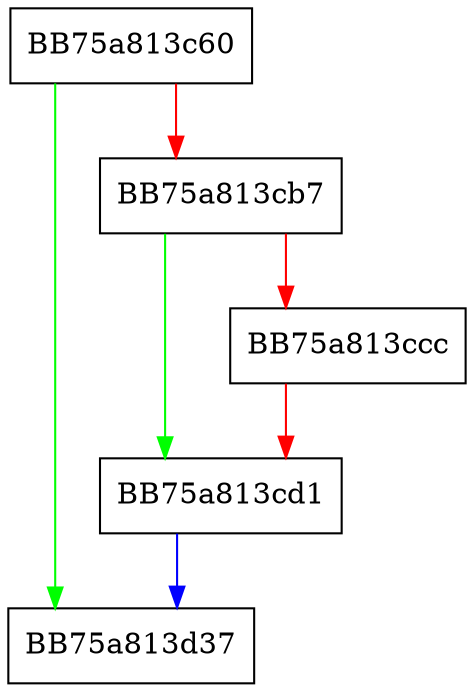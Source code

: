 digraph GetCurrentProcessMonitoringFlags {
  node [shape="box"];
  graph [splines=ortho];
  BB75a813c60 -> BB75a813d37 [color="green"];
  BB75a813c60 -> BB75a813cb7 [color="red"];
  BB75a813cb7 -> BB75a813cd1 [color="green"];
  BB75a813cb7 -> BB75a813ccc [color="red"];
  BB75a813ccc -> BB75a813cd1 [color="red"];
  BB75a813cd1 -> BB75a813d37 [color="blue"];
}